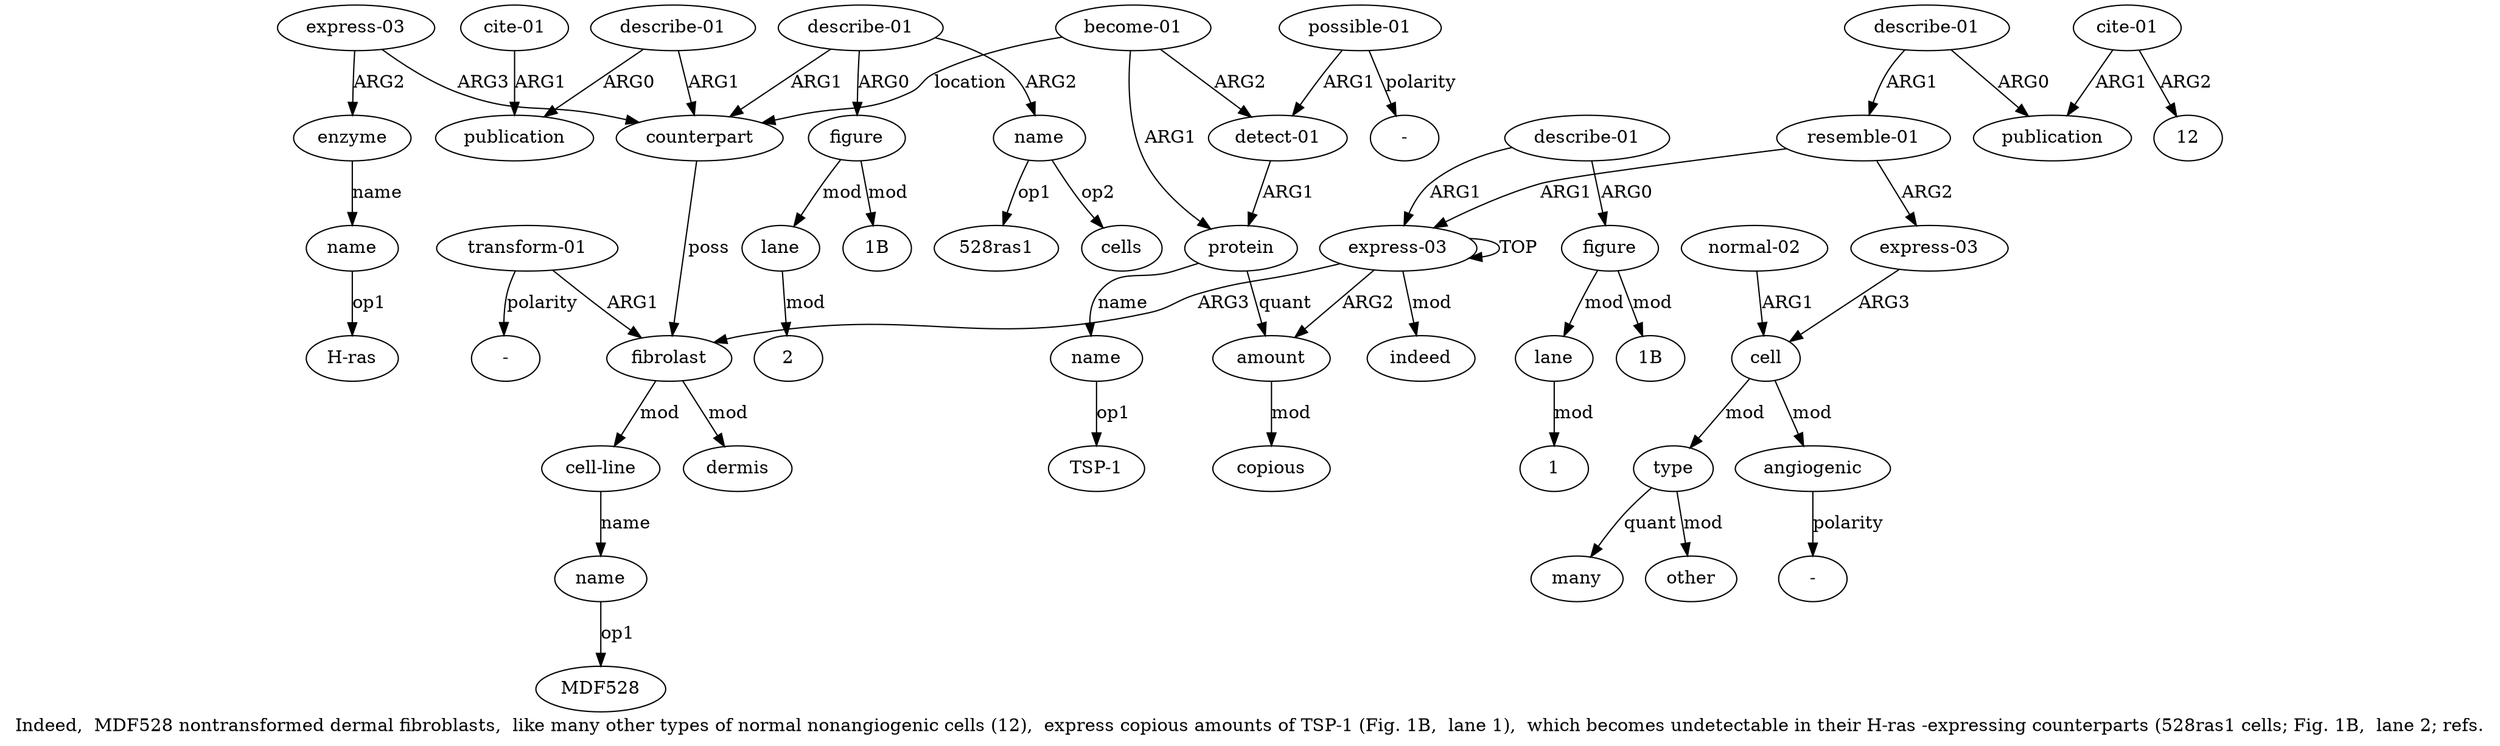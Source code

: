 digraph  {
	graph [label="Indeed,  MDF528 nontransformed dermal fibroblasts,  like many other types of normal nonangiogenic cells (12),  express copious amounts \
of TSP-1 (Fig. 1B,  lane 1),  which becomes undetectable in their H-ras -expressing counterparts (528ras1 cells; Fig. 1B,  lane \
2; refs."];
	node [label="\N"];
	a20	 [color=black,
		gold_ind=20,
		gold_label=dermis,
		label=dermis,
		test_ind=20,
		test_label=dermis];
	a21	 [color=black,
		gold_ind=21,
		gold_label="transform-01",
		label="transform-01",
		test_ind=21,
		test_label="transform-01"];
	a19	 [color=black,
		gold_ind=19,
		gold_label=fibrolast,
		label=fibrolast,
		test_ind=19,
		test_label=fibrolast];
	a21 -> a19 [key=0,
	color=black,
	gold_label=ARG1,
	label=ARG1,
	test_label=ARG1];
"a21 -" [color=black,
	gold_ind=-1,
	gold_label="-",
	label="-",
	test_ind=-1,
	test_label="-"];
a21 -> "a21 -" [key=0,
color=black,
gold_label=polarity,
label=polarity,
test_label=polarity];
a22 [color=black,
gold_ind=22,
gold_label="cell-line",
label="cell-line",
test_ind=22,
test_label="cell-line"];
a23 [color=black,
gold_ind=23,
gold_label=name,
label=name,
test_ind=23,
test_label=name];
a22 -> a23 [key=0,
color=black,
gold_label=name,
label=name,
test_label=name];
"a23 MDF528" [color=black,
gold_ind=-1,
gold_label=MDF528,
label=MDF528,
test_ind=-1,
test_label=MDF528];
a23 -> "a23 MDF528" [key=0,
color=black,
gold_label=op1,
label=op1,
test_label=op1];
a24 [color=black,
gold_ind=24,
gold_label=indeed,
label=indeed,
test_ind=24,
test_label=indeed];
a25 [color=black,
gold_ind=25,
gold_label="describe-01",
label="describe-01",
test_ind=25,
test_label="describe-01"];
a26 [color=black,
gold_ind=26,
gold_label=figure,
label=figure,
test_ind=26,
test_label=figure];
a25 -> a26 [key=0,
color=black,
gold_label=ARG0,
label=ARG0,
test_label=ARG0];
a0 [color=black,
gold_ind=0,
gold_label="express-03",
label="express-03",
test_ind=0,
test_label="express-03"];
a25 -> a0 [key=0,
color=black,
gold_label=ARG1,
label=ARG1,
test_label=ARG1];
a27 [color=black,
gold_ind=27,
gold_label=lane,
label=lane,
test_ind=27,
test_label=lane];
a26 -> a27 [key=0,
color=black,
gold_label=mod,
label=mod,
test_label=mod];
"a26 1B" [color=black,
gold_ind=-1,
gold_label="1B",
label="1B",
test_ind=-1,
test_label="1B"];
a26 -> "a26 1B" [key=0,
color=black,
gold_label=mod,
label=mod,
test_label=mod];
"a27 1" [color=black,
gold_ind=-1,
gold_label=1,
label=1,
test_ind=-1,
test_label=1];
a27 -> "a27 1" [key=0,
color=black,
gold_label=mod,
label=mod,
test_label=mod];
a28 [color=black,
gold_ind=28,
gold_label="resemble-01",
label="resemble-01",
test_ind=28,
test_label="resemble-01"];
a29 [color=black,
gold_ind=29,
gold_label="express-03",
label="express-03",
test_ind=29,
test_label="express-03"];
a28 -> a29 [key=0,
color=black,
gold_label=ARG2,
label=ARG2,
test_label=ARG2];
a28 -> a0 [key=0,
color=black,
gold_label=ARG1,
label=ARG1,
test_label=ARG1];
a30 [color=black,
gold_ind=30,
gold_label=cell,
label=cell,
test_ind=30,
test_label=cell];
a29 -> a30 [key=0,
color=black,
gold_label=ARG3,
label=ARG3,
test_label=ARG3];
a31 [color=black,
gold_ind=31,
gold_label=angiogenic,
label=angiogenic,
test_ind=31,
test_label=angiogenic];
"a31 -" [color=black,
gold_ind=-1,
gold_label="-",
label="-",
test_ind=-1,
test_label="-"];
a31 -> "a31 -" [key=0,
color=black,
gold_label=polarity,
label=polarity,
test_label=polarity];
a30 -> a31 [key=0,
color=black,
gold_label=mod,
label=mod,
test_label=mod];
a33 [color=black,
gold_ind=33,
gold_label=type,
label=type,
test_ind=33,
test_label=type];
a30 -> a33 [key=0,
color=black,
gold_label=mod,
label=mod,
test_label=mod];
a37 [color=black,
gold_ind=37,
gold_label=publication,
label=publication,
test_ind=37,
test_label=publication];
a36 [color=black,
gold_ind=36,
gold_label="describe-01",
label="describe-01",
test_ind=36,
test_label="describe-01"];
a36 -> a28 [key=0,
color=black,
gold_label=ARG1,
label=ARG1,
test_label=ARG1];
a36 -> a37 [key=0,
color=black,
gold_label=ARG0,
label=ARG0,
test_label=ARG0];
a35 [color=black,
gold_ind=35,
gold_label=other,
label=other,
test_ind=35,
test_label=other];
a33 -> a35 [key=0,
color=black,
gold_label=mod,
label=mod,
test_label=mod];
a34 [color=black,
gold_ind=34,
gold_label=many,
label=many,
test_ind=34,
test_label=many];
a33 -> a34 [key=0,
color=black,
gold_label=quant,
label=quant,
test_label=quant];
"a13 1B" [color=black,
gold_ind=-1,
gold_label="1B",
label="1B",
test_ind=-1,
test_label="1B"];
"a7 -" [color=black,
gold_ind=-1,
gold_label="-",
label="-",
test_ind=-1,
test_label="-"];
a32 [color=black,
gold_ind=32,
gold_label="normal-02",
label="normal-02",
test_ind=32,
test_label="normal-02"];
a32 -> a30 [key=0,
color=black,
gold_label=ARG1,
label=ARG1,
test_label=ARG1];
a15 [color=black,
gold_ind=15,
gold_label=name,
label=name,
test_ind=15,
test_label=name];
"a15 528ras1" [color=black,
gold_ind=-1,
gold_label="528ras1",
label="528ras1",
test_ind=-1,
test_label="528ras1"];
a15 -> "a15 528ras1" [key=0,
color=black,
gold_label=op1,
label=op1,
test_label=op1];
"a15 cells" [color=black,
gold_ind=-1,
gold_label=cells,
label=cells,
test_ind=-1,
test_label=cells];
a15 -> "a15 cells" [key=0,
color=black,
gold_label=op2,
label=op2,
test_label=op2];
a14 [color=black,
gold_ind=14,
gold_label=lane,
label=lane,
test_ind=14,
test_label=lane];
"a14 2" [color=black,
gold_ind=-1,
gold_label=2,
label=2,
test_ind=-1,
test_label=2];
a14 -> "a14 2" [key=0,
color=black,
gold_label=mod,
label=mod,
test_label=mod];
a17 [color=black,
gold_ind=17,
gold_label=publication,
label=publication,
test_ind=17,
test_label=publication];
a16 [color=black,
gold_ind=16,
gold_label="describe-01",
label="describe-01",
test_ind=16,
test_label="describe-01"];
a16 -> a17 [key=0,
color=black,
gold_label=ARG0,
label=ARG0,
test_label=ARG0];
a8 [color=black,
gold_ind=8,
gold_label=counterpart,
label=counterpart,
test_ind=8,
test_label=counterpart];
a16 -> a8 [key=0,
color=black,
gold_label=ARG1,
label=ARG1,
test_label=ARG1];
a11 [color=black,
gold_ind=11,
gold_label=name,
label=name,
test_ind=11,
test_label=name];
"a11 H-ras" [color=black,
gold_ind=-1,
gold_label="H-ras",
label="H-ras",
test_ind=-1,
test_label="H-ras"];
a11 -> "a11 H-ras" [key=0,
color=black,
gold_label=op1,
label=op1,
test_label=op1];
a10 [color=black,
gold_ind=10,
gold_label=enzyme,
label=enzyme,
test_ind=10,
test_label=enzyme];
a10 -> a11 [key=0,
color=black,
gold_label=name,
label=name,
test_label=name];
a13 [color=black,
gold_ind=13,
gold_label=figure,
label=figure,
test_ind=13,
test_label=figure];
a13 -> "a13 1B" [key=0,
color=black,
gold_label=mod,
label=mod,
test_label=mod];
a13 -> a14 [key=0,
color=black,
gold_label=mod,
label=mod,
test_label=mod];
a12 [color=black,
gold_ind=12,
gold_label="describe-01",
label="describe-01",
test_ind=12,
test_label="describe-01"];
a12 -> a15 [key=0,
color=black,
gold_label=ARG2,
label=ARG2,
test_label=ARG2];
a12 -> a13 [key=0,
color=black,
gold_label=ARG0,
label=ARG0,
test_label=ARG0];
a12 -> a8 [key=0,
color=black,
gold_label=ARG1,
label=ARG1,
test_label=ARG1];
a38 [color=black,
gold_ind=38,
gold_label="cite-01",
label="cite-01",
test_ind=38,
test_label="cite-01"];
a38 -> a37 [key=0,
color=black,
gold_label=ARG1,
label=ARG1,
test_label=ARG1];
"a38 12" [color=black,
gold_ind=-1,
gold_label=12,
label=12,
test_ind=-1,
test_label=12];
a38 -> "a38 12" [key=0,
color=black,
gold_label=ARG2,
label=ARG2,
test_label=ARG2];
a19 -> a20 [key=0,
color=black,
gold_label=mod,
label=mod,
test_label=mod];
a19 -> a22 [key=0,
color=black,
gold_label=mod,
label=mod,
test_label=mod];
a18 [color=black,
gold_ind=18,
gold_label="cite-01",
label="cite-01",
test_ind=18,
test_label="cite-01"];
a18 -> a17 [key=0,
color=black,
gold_label=ARG1,
label=ARG1,
test_label=ARG1];
a1 [color=black,
gold_ind=1,
gold_label=amount,
label=amount,
test_ind=1,
test_label=amount];
a2 [color=black,
gold_ind=2,
gold_label=copious,
label=copious,
test_ind=2,
test_label=copious];
a1 -> a2 [key=0,
color=black,
gold_label=mod,
label=mod,
test_label=mod];
a0 -> a24 [key=0,
color=black,
gold_label=mod,
label=mod,
test_label=mod];
a0 -> a19 [key=0,
color=black,
gold_label=ARG3,
label=ARG3,
test_label=ARG3];
a0 -> a1 [key=0,
color=black,
gold_label=ARG2,
label=ARG2,
test_label=ARG2];
a0 -> a0 [key=0,
color=black,
gold_label=TOP,
label=TOP,
test_label=TOP];
a3 [color=black,
gold_ind=3,
gold_label=protein,
label=protein,
test_ind=3,
test_label=protein];
a3 -> a1 [key=0,
color=black,
gold_label=quant,
label=quant,
test_label=quant];
a4 [color=black,
gold_ind=4,
gold_label=name,
label=name,
test_ind=4,
test_label=name];
a3 -> a4 [key=0,
color=black,
gold_label=name,
label=name,
test_label=name];
a5 [color=black,
gold_ind=5,
gold_label="become-01",
label="become-01",
test_ind=5,
test_label="become-01"];
a5 -> a3 [key=0,
color=black,
gold_label=ARG1,
label=ARG1,
test_label=ARG1];
a6 [color=black,
gold_ind=6,
gold_label="detect-01",
label="detect-01",
test_ind=6,
test_label="detect-01"];
a5 -> a6 [key=0,
color=black,
gold_label=ARG2,
label=ARG2,
test_label=ARG2];
a5 -> a8 [key=0,
color=black,
gold_label=location,
label=location,
test_label=location];
"a4 TSP-1" [color=black,
gold_ind=-1,
gold_label="TSP-1",
label="TSP-1",
test_ind=-1,
test_label="TSP-1"];
a4 -> "a4 TSP-1" [key=0,
color=black,
gold_label=op1,
label=op1,
test_label=op1];
a7 [color=black,
gold_ind=7,
gold_label="possible-01",
label="possible-01",
test_ind=7,
test_label="possible-01"];
a7 -> "a7 -" [key=0,
color=black,
gold_label=polarity,
label=polarity,
test_label=polarity];
a7 -> a6 [key=0,
color=black,
gold_label=ARG1,
label=ARG1,
test_label=ARG1];
a6 -> a3 [key=0,
color=black,
gold_label=ARG1,
label=ARG1,
test_label=ARG1];
a9 [color=black,
gold_ind=9,
gold_label="express-03",
label="express-03",
test_ind=9,
test_label="express-03"];
a9 -> a10 [key=0,
color=black,
gold_label=ARG2,
label=ARG2,
test_label=ARG2];
a9 -> a8 [key=0,
color=black,
gold_label=ARG3,
label=ARG3,
test_label=ARG3];
a8 -> a19 [key=0,
color=black,
gold_label=poss,
label=poss,
test_label=poss];
}
